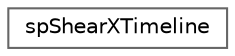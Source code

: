 digraph "类继承关系图"
{
 // LATEX_PDF_SIZE
  bgcolor="transparent";
  edge [fontname=Helvetica,fontsize=10,labelfontname=Helvetica,labelfontsize=10];
  node [fontname=Helvetica,fontsize=10,shape=box,height=0.2,width=0.4];
  rankdir="LR";
  Node0 [id="Node000000",label="spShearXTimeline",height=0.2,width=0.4,color="grey40", fillcolor="white", style="filled",URL="$structsp_shear_x_timeline.html",tooltip=" "];
}

